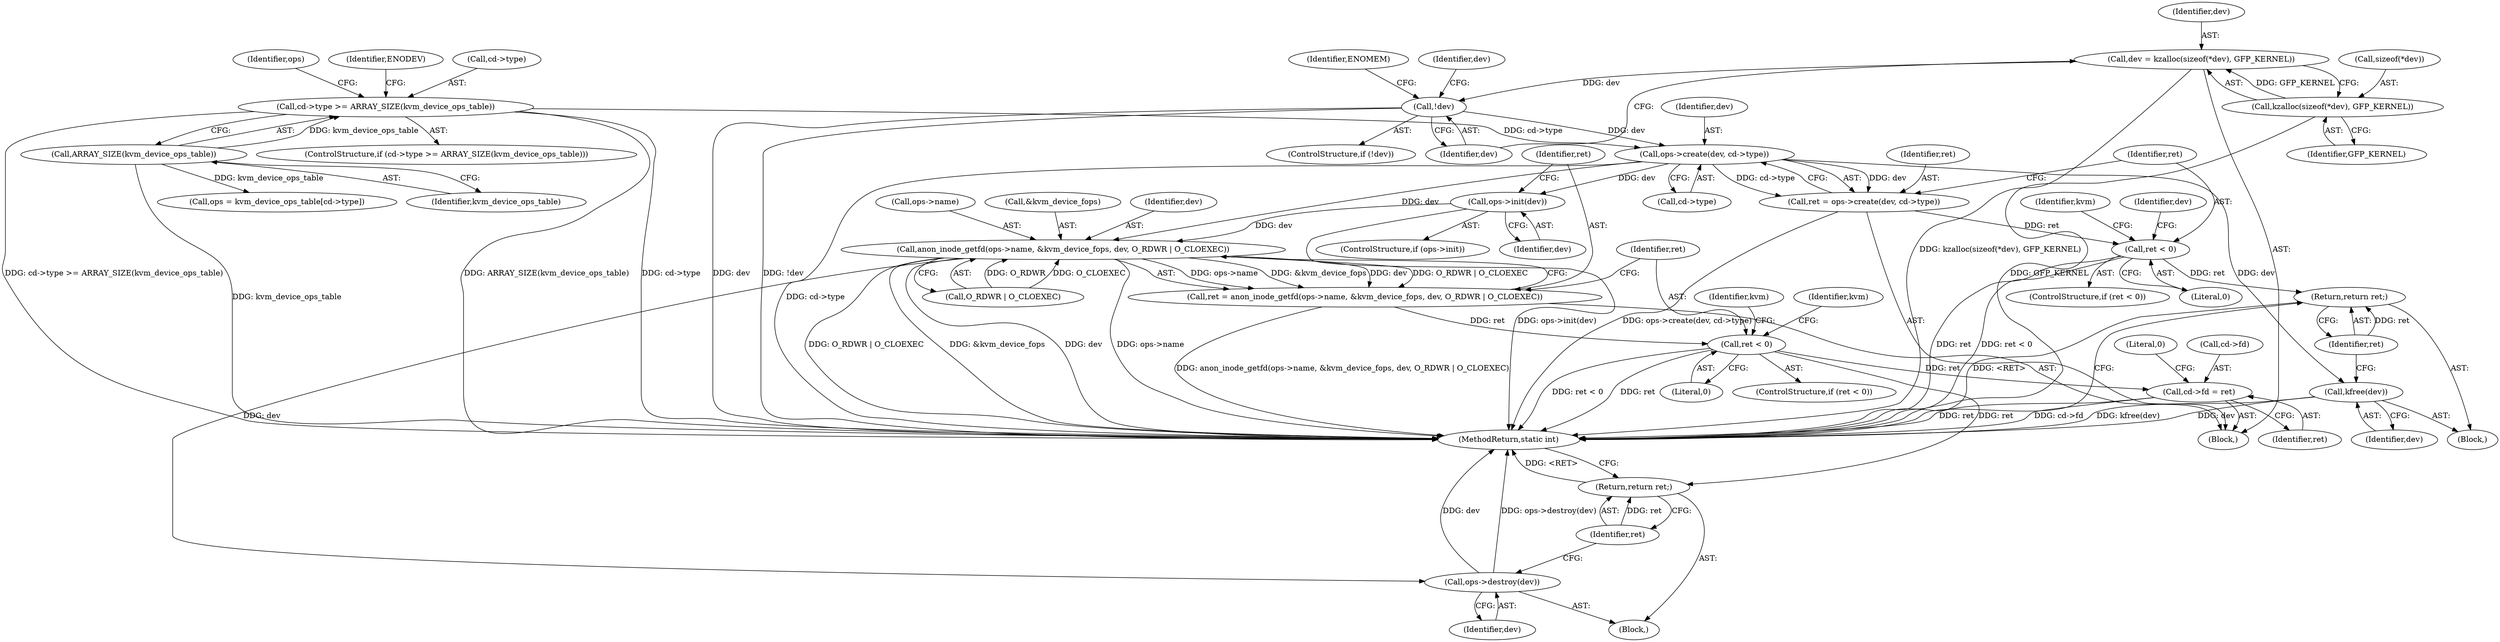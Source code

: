 digraph "0_linux_cfa39381173d5f969daf43582c95ad679189cbc9@API" {
"1000176" [label="(Call,ops->create(dev, cd->type))"];
"1000154" [label="(Call,!dev)"];
"1000146" [label="(Call,dev = kzalloc(sizeof(*dev), GFP_KERNEL))"];
"1000148" [label="(Call,kzalloc(sizeof(*dev), GFP_KERNEL))"];
"1000119" [label="(Call,cd->type >= ARRAY_SIZE(kvm_device_ops_table))"];
"1000123" [label="(Call,ARRAY_SIZE(kvm_device_ops_table))"];
"1000174" [label="(Call,ret = ops->create(dev, cd->type))"];
"1000182" [label="(Call,ret < 0)"];
"1000193" [label="(Return,return ret;)"];
"1000191" [label="(Call,kfree(dev))"];
"1000213" [label="(Call,ops->init(dev))"];
"1000217" [label="(Call,anon_inode_getfd(ops->name, &kvm_device_fops, dev, O_RDWR | O_CLOEXEC))"];
"1000215" [label="(Call,ret = anon_inode_getfd(ops->name, &kvm_device_fops, dev, O_RDWR | O_CLOEXEC))"];
"1000228" [label="(Call,ret < 0)"];
"1000249" [label="(Return,return ret;)"];
"1000253" [label="(Call,cd->fd = ret)"];
"1000247" [label="(Call,ops->destroy(dev))"];
"1000218" [label="(Call,ops->name)"];
"1000177" [label="(Identifier,dev)"];
"1000129" [label="(Identifier,ops)"];
"1000154" [label="(Call,!dev)"];
"1000148" [label="(Call,kzalloc(sizeof(*dev), GFP_KERNEL))"];
"1000155" [label="(Identifier,dev)"];
"1000181" [label="(ControlStructure,if (ret < 0))"];
"1000128" [label="(Call,ops = kvm_device_ops_table[cd->type])"];
"1000228" [label="(Call,ret < 0)"];
"1000147" [label="(Identifier,dev)"];
"1000216" [label="(Identifier,ret)"];
"1000231" [label="(Block,)"];
"1000223" [label="(Identifier,dev)"];
"1000192" [label="(Identifier,dev)"];
"1000213" [label="(Call,ops->init(dev))"];
"1000260" [label="(MethodReturn,static int)"];
"1000189" [label="(Identifier,kvm)"];
"1000249" [label="(Return,return ret;)"];
"1000103" [label="(Block,)"];
"1000215" [label="(Call,ret = anon_inode_getfd(ops->name, &kvm_device_fops, dev, O_RDWR | O_CLOEXEC))"];
"1000127" [label="(Identifier,ENODEV)"];
"1000193" [label="(Return,return ret;)"];
"1000174" [label="(Call,ret = ops->create(dev, cd->type))"];
"1000119" [label="(Call,cd->type >= ARRAY_SIZE(kvm_device_ops_table))"];
"1000217" [label="(Call,anon_inode_getfd(ops->name, &kvm_device_fops, dev, O_RDWR | O_CLOEXEC))"];
"1000183" [label="(Identifier,ret)"];
"1000230" [label="(Literal,0)"];
"1000152" [label="(Identifier,GFP_KERNEL)"];
"1000146" [label="(Call,dev = kzalloc(sizeof(*dev), GFP_KERNEL))"];
"1000224" [label="(Call,O_RDWR | O_CLOEXEC)"];
"1000153" [label="(ControlStructure,if (!dev))"];
"1000124" [label="(Identifier,kvm_device_ops_table)"];
"1000118" [label="(ControlStructure,if (cd->type >= ARRAY_SIZE(kvm_device_ops_table)))"];
"1000176" [label="(Call,ops->create(dev, cd->type))"];
"1000149" [label="(Call,sizeof(*dev))"];
"1000257" [label="(Identifier,ret)"];
"1000248" [label="(Identifier,dev)"];
"1000175" [label="(Identifier,ret)"];
"1000235" [label="(Identifier,kvm)"];
"1000250" [label="(Identifier,ret)"];
"1000185" [label="(Block,)"];
"1000259" [label="(Literal,0)"];
"1000158" [label="(Identifier,ENOMEM)"];
"1000247" [label="(Call,ops->destroy(dev))"];
"1000254" [label="(Call,cd->fd)"];
"1000253" [label="(Call,cd->fd = ret)"];
"1000182" [label="(Call,ret < 0)"];
"1000221" [label="(Call,&kvm_device_fops)"];
"1000191" [label="(Call,kfree(dev))"];
"1000209" [label="(ControlStructure,if (ops->init))"];
"1000178" [label="(Call,cd->type)"];
"1000229" [label="(Identifier,ret)"];
"1000214" [label="(Identifier,dev)"];
"1000120" [label="(Call,cd->type)"];
"1000123" [label="(Call,ARRAY_SIZE(kvm_device_ops_table))"];
"1000227" [label="(ControlStructure,if (ret < 0))"];
"1000194" [label="(Identifier,ret)"];
"1000161" [label="(Identifier,dev)"];
"1000198" [label="(Identifier,dev)"];
"1000252" [label="(Identifier,kvm)"];
"1000184" [label="(Literal,0)"];
"1000176" -> "1000174"  [label="AST: "];
"1000176" -> "1000178"  [label="CFG: "];
"1000177" -> "1000176"  [label="AST: "];
"1000178" -> "1000176"  [label="AST: "];
"1000174" -> "1000176"  [label="CFG: "];
"1000176" -> "1000260"  [label="DDG: cd->type"];
"1000176" -> "1000174"  [label="DDG: dev"];
"1000176" -> "1000174"  [label="DDG: cd->type"];
"1000154" -> "1000176"  [label="DDG: dev"];
"1000119" -> "1000176"  [label="DDG: cd->type"];
"1000176" -> "1000191"  [label="DDG: dev"];
"1000176" -> "1000213"  [label="DDG: dev"];
"1000176" -> "1000217"  [label="DDG: dev"];
"1000154" -> "1000153"  [label="AST: "];
"1000154" -> "1000155"  [label="CFG: "];
"1000155" -> "1000154"  [label="AST: "];
"1000158" -> "1000154"  [label="CFG: "];
"1000161" -> "1000154"  [label="CFG: "];
"1000154" -> "1000260"  [label="DDG: !dev"];
"1000154" -> "1000260"  [label="DDG: dev"];
"1000146" -> "1000154"  [label="DDG: dev"];
"1000146" -> "1000103"  [label="AST: "];
"1000146" -> "1000148"  [label="CFG: "];
"1000147" -> "1000146"  [label="AST: "];
"1000148" -> "1000146"  [label="AST: "];
"1000155" -> "1000146"  [label="CFG: "];
"1000146" -> "1000260"  [label="DDG: kzalloc(sizeof(*dev), GFP_KERNEL)"];
"1000148" -> "1000146"  [label="DDG: GFP_KERNEL"];
"1000148" -> "1000152"  [label="CFG: "];
"1000149" -> "1000148"  [label="AST: "];
"1000152" -> "1000148"  [label="AST: "];
"1000148" -> "1000260"  [label="DDG: GFP_KERNEL"];
"1000119" -> "1000118"  [label="AST: "];
"1000119" -> "1000123"  [label="CFG: "];
"1000120" -> "1000119"  [label="AST: "];
"1000123" -> "1000119"  [label="AST: "];
"1000127" -> "1000119"  [label="CFG: "];
"1000129" -> "1000119"  [label="CFG: "];
"1000119" -> "1000260"  [label="DDG: ARRAY_SIZE(kvm_device_ops_table)"];
"1000119" -> "1000260"  [label="DDG: cd->type"];
"1000119" -> "1000260"  [label="DDG: cd->type >= ARRAY_SIZE(kvm_device_ops_table)"];
"1000123" -> "1000119"  [label="DDG: kvm_device_ops_table"];
"1000123" -> "1000124"  [label="CFG: "];
"1000124" -> "1000123"  [label="AST: "];
"1000123" -> "1000260"  [label="DDG: kvm_device_ops_table"];
"1000123" -> "1000128"  [label="DDG: kvm_device_ops_table"];
"1000174" -> "1000103"  [label="AST: "];
"1000175" -> "1000174"  [label="AST: "];
"1000183" -> "1000174"  [label="CFG: "];
"1000174" -> "1000260"  [label="DDG: ops->create(dev, cd->type)"];
"1000174" -> "1000182"  [label="DDG: ret"];
"1000182" -> "1000181"  [label="AST: "];
"1000182" -> "1000184"  [label="CFG: "];
"1000183" -> "1000182"  [label="AST: "];
"1000184" -> "1000182"  [label="AST: "];
"1000189" -> "1000182"  [label="CFG: "];
"1000198" -> "1000182"  [label="CFG: "];
"1000182" -> "1000260"  [label="DDG: ret < 0"];
"1000182" -> "1000260"  [label="DDG: ret"];
"1000182" -> "1000193"  [label="DDG: ret"];
"1000193" -> "1000185"  [label="AST: "];
"1000193" -> "1000194"  [label="CFG: "];
"1000194" -> "1000193"  [label="AST: "];
"1000260" -> "1000193"  [label="CFG: "];
"1000193" -> "1000260"  [label="DDG: <RET>"];
"1000194" -> "1000193"  [label="DDG: ret"];
"1000191" -> "1000185"  [label="AST: "];
"1000191" -> "1000192"  [label="CFG: "];
"1000192" -> "1000191"  [label="AST: "];
"1000194" -> "1000191"  [label="CFG: "];
"1000191" -> "1000260"  [label="DDG: kfree(dev)"];
"1000191" -> "1000260"  [label="DDG: dev"];
"1000213" -> "1000209"  [label="AST: "];
"1000213" -> "1000214"  [label="CFG: "];
"1000214" -> "1000213"  [label="AST: "];
"1000216" -> "1000213"  [label="CFG: "];
"1000213" -> "1000260"  [label="DDG: ops->init(dev)"];
"1000213" -> "1000217"  [label="DDG: dev"];
"1000217" -> "1000215"  [label="AST: "];
"1000217" -> "1000224"  [label="CFG: "];
"1000218" -> "1000217"  [label="AST: "];
"1000221" -> "1000217"  [label="AST: "];
"1000223" -> "1000217"  [label="AST: "];
"1000224" -> "1000217"  [label="AST: "];
"1000215" -> "1000217"  [label="CFG: "];
"1000217" -> "1000260"  [label="DDG: &kvm_device_fops"];
"1000217" -> "1000260"  [label="DDG: dev"];
"1000217" -> "1000260"  [label="DDG: ops->name"];
"1000217" -> "1000260"  [label="DDG: O_RDWR | O_CLOEXEC"];
"1000217" -> "1000215"  [label="DDG: ops->name"];
"1000217" -> "1000215"  [label="DDG: &kvm_device_fops"];
"1000217" -> "1000215"  [label="DDG: dev"];
"1000217" -> "1000215"  [label="DDG: O_RDWR | O_CLOEXEC"];
"1000224" -> "1000217"  [label="DDG: O_RDWR"];
"1000224" -> "1000217"  [label="DDG: O_CLOEXEC"];
"1000217" -> "1000247"  [label="DDG: dev"];
"1000215" -> "1000103"  [label="AST: "];
"1000216" -> "1000215"  [label="AST: "];
"1000229" -> "1000215"  [label="CFG: "];
"1000215" -> "1000260"  [label="DDG: anon_inode_getfd(ops->name, &kvm_device_fops, dev, O_RDWR | O_CLOEXEC)"];
"1000215" -> "1000228"  [label="DDG: ret"];
"1000228" -> "1000227"  [label="AST: "];
"1000228" -> "1000230"  [label="CFG: "];
"1000229" -> "1000228"  [label="AST: "];
"1000230" -> "1000228"  [label="AST: "];
"1000235" -> "1000228"  [label="CFG: "];
"1000252" -> "1000228"  [label="CFG: "];
"1000228" -> "1000260"  [label="DDG: ret < 0"];
"1000228" -> "1000260"  [label="DDG: ret"];
"1000228" -> "1000249"  [label="DDG: ret"];
"1000228" -> "1000253"  [label="DDG: ret"];
"1000249" -> "1000231"  [label="AST: "];
"1000249" -> "1000250"  [label="CFG: "];
"1000250" -> "1000249"  [label="AST: "];
"1000260" -> "1000249"  [label="CFG: "];
"1000249" -> "1000260"  [label="DDG: <RET>"];
"1000250" -> "1000249"  [label="DDG: ret"];
"1000253" -> "1000103"  [label="AST: "];
"1000253" -> "1000257"  [label="CFG: "];
"1000254" -> "1000253"  [label="AST: "];
"1000257" -> "1000253"  [label="AST: "];
"1000259" -> "1000253"  [label="CFG: "];
"1000253" -> "1000260"  [label="DDG: cd->fd"];
"1000253" -> "1000260"  [label="DDG: ret"];
"1000247" -> "1000231"  [label="AST: "];
"1000247" -> "1000248"  [label="CFG: "];
"1000248" -> "1000247"  [label="AST: "];
"1000250" -> "1000247"  [label="CFG: "];
"1000247" -> "1000260"  [label="DDG: dev"];
"1000247" -> "1000260"  [label="DDG: ops->destroy(dev)"];
}
